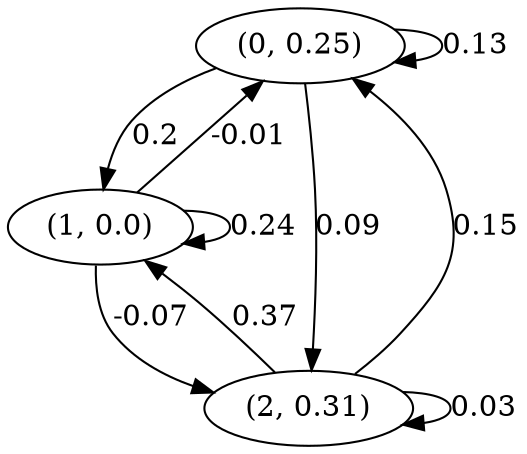 digraph {
    0 [ label = "(0, 0.25)" ]
    1 [ label = "(1, 0.0)" ]
    2 [ label = "(2, 0.31)" ]
    0 -> 0 [ label = "0.13" ]
    1 -> 1 [ label = "0.24" ]
    2 -> 2 [ label = "0.03" ]
    1 -> 0 [ label = "-0.01" ]
    2 -> 0 [ label = "0.15" ]
    0 -> 1 [ label = "0.2" ]
    2 -> 1 [ label = "0.37" ]
    0 -> 2 [ label = "0.09" ]
    1 -> 2 [ label = "-0.07" ]
}

